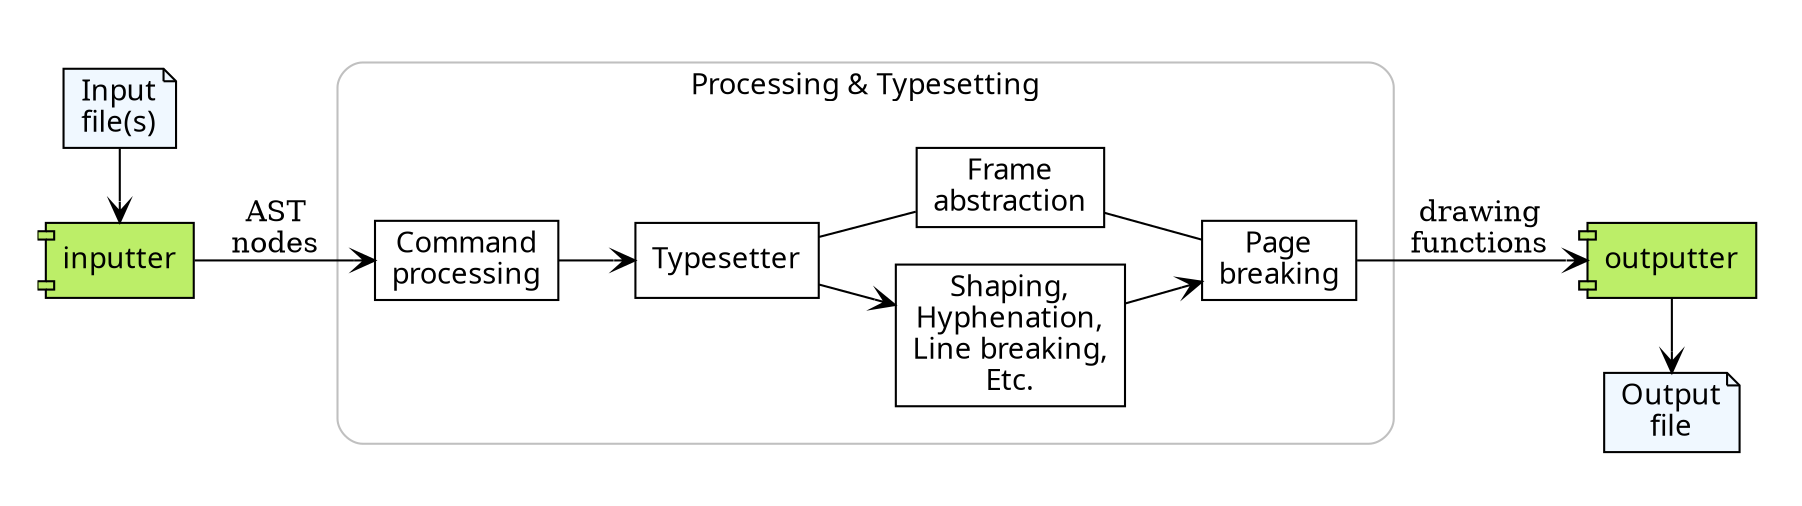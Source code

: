 digraph G {
  rankdir = "LR";
  margin = 0.25;
  fontname = "Gentium Book";

  node [fontname = "Gentium Book"];
  edge [arrowhead = "vee"];

  inputfiles [shape = note, style = filled, fillcolor = aliceblue, label = "Input\nfile(s)"]
  outputfile [shape = note, style = filled, fillcolor = aliceblue, label = "Output\nfile"]
  inputter [shape = component, style = filled, fillcolor = darkolivegreen2]
  command [label = "Command\nprocessing", shape = box]
  typesetter [label = "Typesetter", shape = box]
  paragraphing [label = "Shaping,\nHyphenation,\nLine breaking,\nEtc.", shape = box]
  pagebreaking [label = "Page\nbreaking", shape = box]
  frame [label = "Frame\nabstraction", shape = box]
  outputter [shape = component, style = filled, fillcolor = darkolivegreen2]

  subgraph input {
    rank = same;
    inputfiles -> inputter
  }

  subgraph process {
    cluster = true;
    style = rounded;
    color = grey;
    margin = 18;
    node [style = filled, fillcolor = linen];

    label = "Processing & Typesetting";

    command -> typesetter
    typesetter -> frame  [arrowhead = none]
    typesetter -> paragraphing
    frame -> pagebreaking [arrowhead = none]
    paragraphing -> pagebreaking
  }

  inputter -> command [label = "AST\nnodes"]
  pagebreaking -> outputter [label = "drawing\nfunctions"]

  subgraph output {
    rank = same;
    outputter -> outputfile
  }
}
